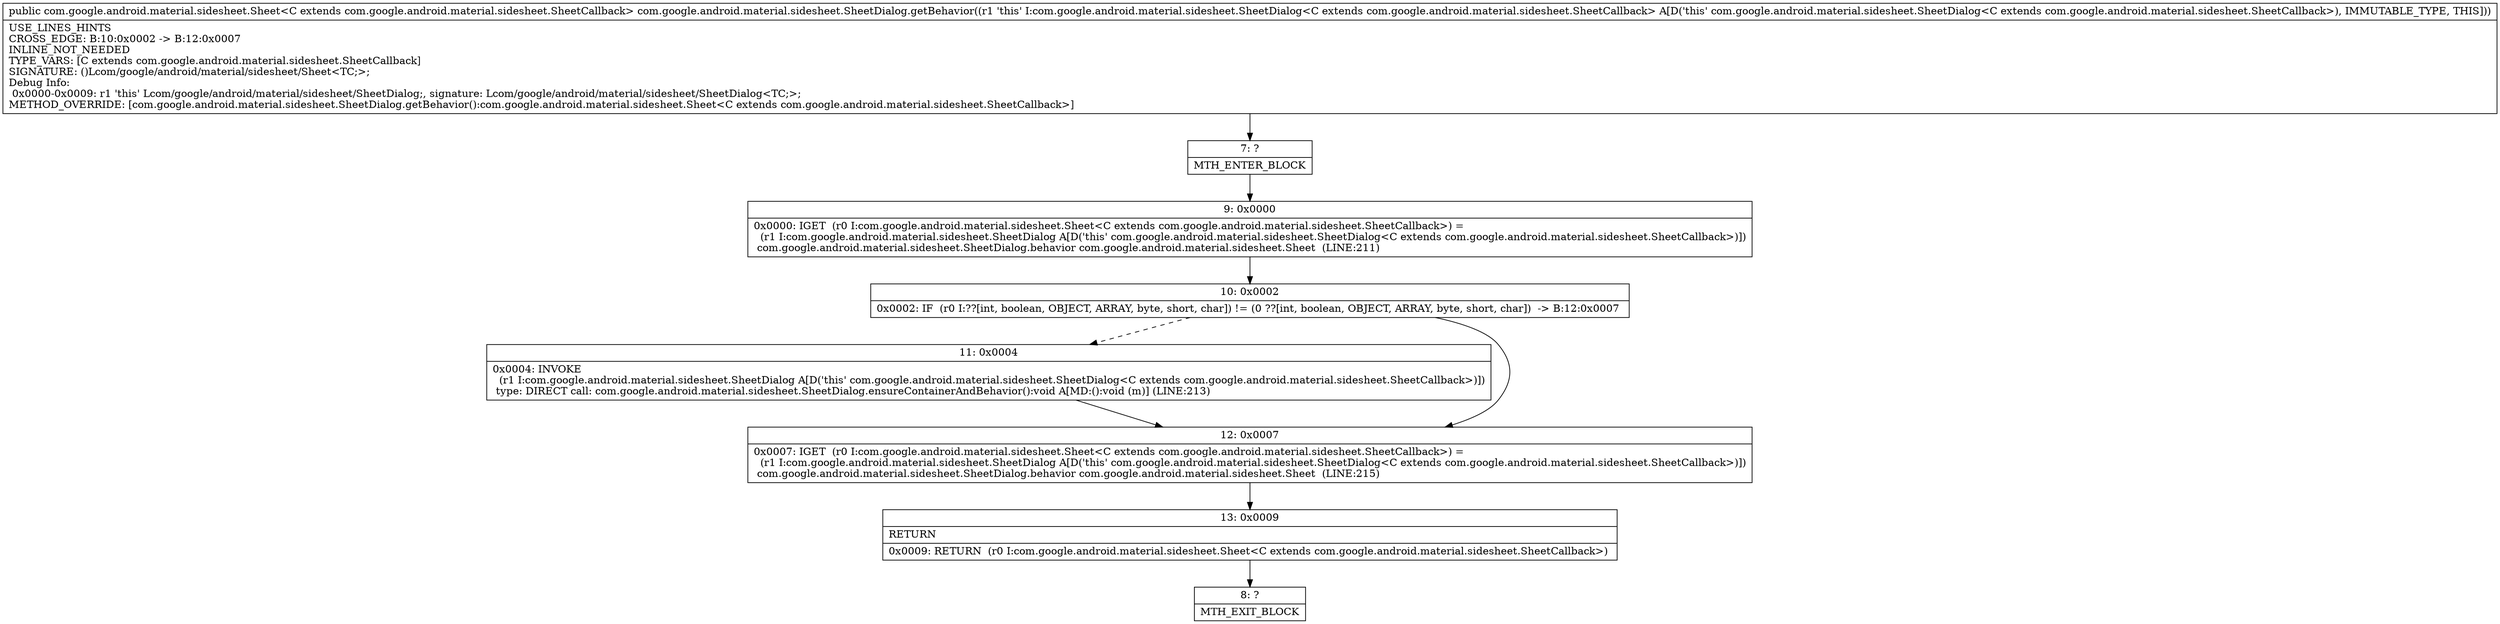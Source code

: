 digraph "CFG forcom.google.android.material.sidesheet.SheetDialog.getBehavior()Lcom\/google\/android\/material\/sidesheet\/Sheet;" {
Node_7 [shape=record,label="{7\:\ ?|MTH_ENTER_BLOCK\l}"];
Node_9 [shape=record,label="{9\:\ 0x0000|0x0000: IGET  (r0 I:com.google.android.material.sidesheet.Sheet\<C extends com.google.android.material.sidesheet.SheetCallback\>) = \l  (r1 I:com.google.android.material.sidesheet.SheetDialog A[D('this' com.google.android.material.sidesheet.SheetDialog\<C extends com.google.android.material.sidesheet.SheetCallback\>)])\l com.google.android.material.sidesheet.SheetDialog.behavior com.google.android.material.sidesheet.Sheet  (LINE:211)\l}"];
Node_10 [shape=record,label="{10\:\ 0x0002|0x0002: IF  (r0 I:??[int, boolean, OBJECT, ARRAY, byte, short, char]) != (0 ??[int, boolean, OBJECT, ARRAY, byte, short, char])  \-\> B:12:0x0007 \l}"];
Node_11 [shape=record,label="{11\:\ 0x0004|0x0004: INVOKE  \l  (r1 I:com.google.android.material.sidesheet.SheetDialog A[D('this' com.google.android.material.sidesheet.SheetDialog\<C extends com.google.android.material.sidesheet.SheetCallback\>)])\l type: DIRECT call: com.google.android.material.sidesheet.SheetDialog.ensureContainerAndBehavior():void A[MD:():void (m)] (LINE:213)\l}"];
Node_12 [shape=record,label="{12\:\ 0x0007|0x0007: IGET  (r0 I:com.google.android.material.sidesheet.Sheet\<C extends com.google.android.material.sidesheet.SheetCallback\>) = \l  (r1 I:com.google.android.material.sidesheet.SheetDialog A[D('this' com.google.android.material.sidesheet.SheetDialog\<C extends com.google.android.material.sidesheet.SheetCallback\>)])\l com.google.android.material.sidesheet.SheetDialog.behavior com.google.android.material.sidesheet.Sheet  (LINE:215)\l}"];
Node_13 [shape=record,label="{13\:\ 0x0009|RETURN\l|0x0009: RETURN  (r0 I:com.google.android.material.sidesheet.Sheet\<C extends com.google.android.material.sidesheet.SheetCallback\>) \l}"];
Node_8 [shape=record,label="{8\:\ ?|MTH_EXIT_BLOCK\l}"];
MethodNode[shape=record,label="{public com.google.android.material.sidesheet.Sheet\<C extends com.google.android.material.sidesheet.SheetCallback\> com.google.android.material.sidesheet.SheetDialog.getBehavior((r1 'this' I:com.google.android.material.sidesheet.SheetDialog\<C extends com.google.android.material.sidesheet.SheetCallback\> A[D('this' com.google.android.material.sidesheet.SheetDialog\<C extends com.google.android.material.sidesheet.SheetCallback\>), IMMUTABLE_TYPE, THIS]))  | USE_LINES_HINTS\lCROSS_EDGE: B:10:0x0002 \-\> B:12:0x0007\lINLINE_NOT_NEEDED\lTYPE_VARS: [C extends com.google.android.material.sidesheet.SheetCallback]\lSIGNATURE: ()Lcom\/google\/android\/material\/sidesheet\/Sheet\<TC;\>;\lDebug Info:\l  0x0000\-0x0009: r1 'this' Lcom\/google\/android\/material\/sidesheet\/SheetDialog;, signature: Lcom\/google\/android\/material\/sidesheet\/SheetDialog\<TC;\>;\lMETHOD_OVERRIDE: [com.google.android.material.sidesheet.SheetDialog.getBehavior():com.google.android.material.sidesheet.Sheet\<C extends com.google.android.material.sidesheet.SheetCallback\>]\l}"];
MethodNode -> Node_7;Node_7 -> Node_9;
Node_9 -> Node_10;
Node_10 -> Node_11[style=dashed];
Node_10 -> Node_12;
Node_11 -> Node_12;
Node_12 -> Node_13;
Node_13 -> Node_8;
}

